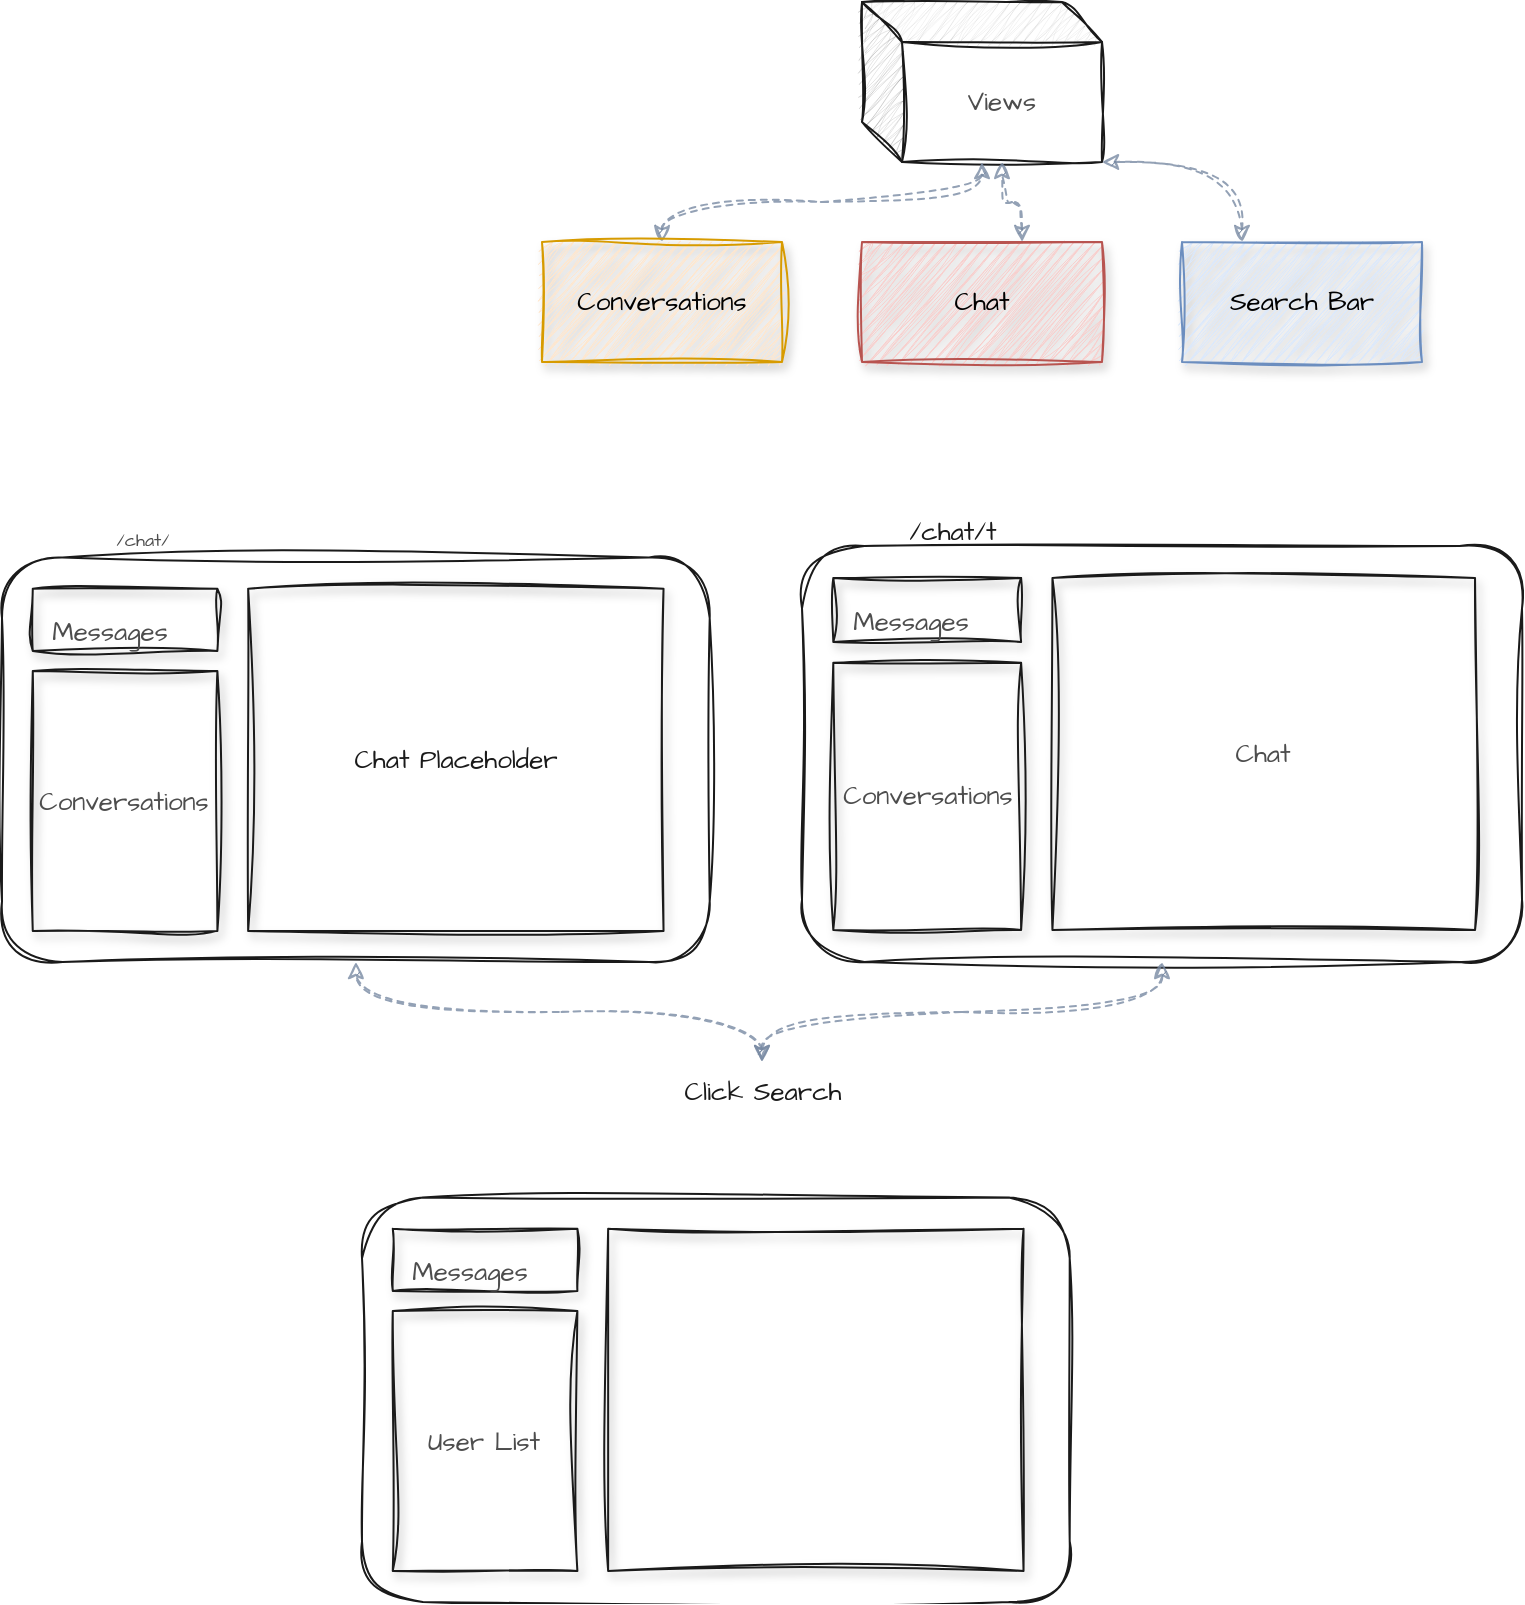 <mxfile version="20.6.0" type="github">
  <diagram id="wtMj7vI80yQPvqa93BeU" name="Strona-1">
    <mxGraphModel dx="2357" dy="615" grid="1" gridSize="10" guides="1" tooltips="1" connect="1" arrows="1" fold="1" page="1" pageScale="1" pageWidth="1169" pageHeight="827" math="0" shadow="0">
      <root>
        <mxCell id="0" />
        <mxCell id="1" parent="0" />
        <mxCell id="JxuWsWS6-s0mUiU3lW4O-2" value="Views" style="shape=cube;whiteSpace=wrap;html=1;boundedLbl=1;backgroundOutline=1;darkOpacity=0.05;darkOpacity2=0.1;rounded=1;shadow=0;glass=1;sketch=1;hachureGap=4;jiggle=2;fillStyle=zigzag;strokeColor=#1A1A1A;fontFamily=Architects Daughter;fontSource=https%3A%2F%2Ffonts.googleapis.com%2Fcss%3Ffamily%3DArchitects%2BDaughter;fontSize=13;fontColor=#4D4D4D;fillColor=none;" vertex="1" parent="1">
          <mxGeometry x="390" y="90" width="120" height="80" as="geometry" />
        </mxCell>
        <mxCell id="JxuWsWS6-s0mUiU3lW4O-8" style="edgeStyle=orthogonalEdgeStyle;curved=1;sketch=1;hachureGap=4;jiggle=2;orthogonalLoop=1;jettySize=auto;html=1;exitX=0.5;exitY=0;exitDx=0;exitDy=0;dashed=1;strokeColor=#788AA3;fontFamily=Architects Daughter;fontSource=https%3A%2F%2Ffonts.googleapis.com%2Fcss%3Ffamily%3DArchitects%2BDaughter;fontSize=13;fontColor=#4D4D4D;startArrow=classic;startFill=1;endArrow=classic;endFill=1;fillColor=#B2C9AB;opacity=80;" edge="1" parent="1" source="JxuWsWS6-s0mUiU3lW4O-3" target="JxuWsWS6-s0mUiU3lW4O-2">
          <mxGeometry relative="1" as="geometry" />
        </mxCell>
        <mxCell id="JxuWsWS6-s0mUiU3lW4O-3" value="Conversations" style="whiteSpace=wrap;html=1;fontSize=13;fontFamily=Architects Daughter;fillColor=#ffe6cc;strokeColor=#d79b00;rounded=0;shadow=1;glass=0;sketch=1;hachureGap=4;jiggle=2;fillStyle=zigzag;fontSource=https%3A%2F%2Ffonts.googleapis.com%2Fcss%3Ffamily%3DArchitects%2BDaughter;" vertex="1" parent="1">
          <mxGeometry x="230" y="210" width="120" height="60" as="geometry" />
        </mxCell>
        <mxCell id="JxuWsWS6-s0mUiU3lW4O-9" style="edgeStyle=orthogonalEdgeStyle;curved=1;sketch=1;hachureGap=4;jiggle=2;orthogonalLoop=1;jettySize=auto;html=1;entryX=0;entryY=0;entryDx=70;entryDy=80;entryPerimeter=0;dashed=1;strokeColor=#788AA3;fontFamily=Architects Daughter;fontSource=https%3A%2F%2Ffonts.googleapis.com%2Fcss%3Ffamily%3DArchitects%2BDaughter;fontSize=13;fontColor=#4D4D4D;startArrow=classic;startFill=1;endArrow=classic;endFill=1;fillColor=#B2C9AB;opacity=80;" edge="1" parent="1" source="JxuWsWS6-s0mUiU3lW4O-4" target="JxuWsWS6-s0mUiU3lW4O-2">
          <mxGeometry relative="1" as="geometry">
            <Array as="points">
              <mxPoint x="470" y="190" />
              <mxPoint x="460" y="190" />
            </Array>
          </mxGeometry>
        </mxCell>
        <mxCell id="JxuWsWS6-s0mUiU3lW4O-4" value="Chat" style="whiteSpace=wrap;html=1;fontSize=13;fontFamily=Architects Daughter;fillColor=#f8cecc;strokeColor=#b85450;rounded=0;shadow=1;glass=0;sketch=1;hachureGap=4;jiggle=2;fillStyle=zigzag;fontSource=https%3A%2F%2Ffonts.googleapis.com%2Fcss%3Ffamily%3DArchitects%2BDaughter;" vertex="1" parent="1">
          <mxGeometry x="390" y="210" width="120" height="60" as="geometry" />
        </mxCell>
        <mxCell id="JxuWsWS6-s0mUiU3lW4O-10" style="edgeStyle=orthogonalEdgeStyle;curved=1;sketch=1;hachureGap=4;jiggle=2;orthogonalLoop=1;jettySize=auto;html=1;entryX=1;entryY=1;entryDx=0;entryDy=0;entryPerimeter=0;dashed=1;strokeColor=#788AA3;fontFamily=Architects Daughter;fontSource=https%3A%2F%2Ffonts.googleapis.com%2Fcss%3Ffamily%3DArchitects%2BDaughter;fontSize=13;fontColor=#4D4D4D;startArrow=classic;startFill=1;endArrow=classic;endFill=1;fillColor=#B2C9AB;opacity=80;" edge="1" parent="1" source="JxuWsWS6-s0mUiU3lW4O-5" target="JxuWsWS6-s0mUiU3lW4O-2">
          <mxGeometry relative="1" as="geometry">
            <Array as="points">
              <mxPoint x="580" y="170" />
            </Array>
          </mxGeometry>
        </mxCell>
        <mxCell id="JxuWsWS6-s0mUiU3lW4O-5" value="Search Bar" style="whiteSpace=wrap;html=1;fontSize=13;fontFamily=Architects Daughter;fillColor=#dae8fc;strokeColor=#6c8ebf;rounded=0;shadow=1;glass=0;sketch=1;hachureGap=4;jiggle=2;fillStyle=zigzag;fontSource=https%3A%2F%2Ffonts.googleapis.com%2Fcss%3Ffamily%3DArchitects%2BDaughter;" vertex="1" parent="1">
          <mxGeometry x="550" y="210" width="120" height="60" as="geometry" />
        </mxCell>
        <mxCell id="JxuWsWS6-s0mUiU3lW4O-20" value="" style="group" vertex="1" connectable="0" parent="1">
          <mxGeometry x="-40" y="360" width="400" height="210" as="geometry" />
        </mxCell>
        <mxCell id="JxuWsWS6-s0mUiU3lW4O-13" value="" style="whiteSpace=wrap;html=1;rounded=1;shadow=0;glass=1;sketch=1;hachureGap=4;jiggle=2;fillStyle=zigzag;strokeColor=#1A1A1A;fontFamily=Architects Daughter;fontSource=https%3A%2F%2Ffonts.googleapis.com%2Fcss%3Ffamily%3DArchitects%2BDaughter;fontSize=13;fontColor=#4D4D4D;fillColor=none;" vertex="1" parent="JxuWsWS6-s0mUiU3lW4O-20">
          <mxGeometry y="7.778" width="353.846" height="202.222" as="geometry" />
        </mxCell>
        <mxCell id="JxuWsWS6-s0mUiU3lW4O-15" value="&lt;font color=&quot;#1A1A1A&quot;&gt;Chat Placeholder&lt;/font&gt;" style="rounded=0;whiteSpace=wrap;html=1;shadow=1;glass=0;sketch=1;hachureGap=4;jiggle=2;fillStyle=zigzag;strokeColor=#1A1A1A;fontFamily=Architects Daughter;fontSource=https%3A%2F%2Ffonts.googleapis.com%2Fcss%3Ffamily%3DArchitects%2BDaughter;fontSize=13;fontColor=#4D4D4D;fillColor=none;" vertex="1" parent="JxuWsWS6-s0mUiU3lW4O-20">
          <mxGeometry x="123.077" y="23.333" width="207.692" height="171.111" as="geometry" />
        </mxCell>
        <mxCell id="JxuWsWS6-s0mUiU3lW4O-16" value="Conversations" style="rounded=0;whiteSpace=wrap;html=1;shadow=1;glass=0;sketch=1;hachureGap=4;jiggle=2;fillStyle=zigzag;strokeColor=#1A1A1A;fontFamily=Architects Daughter;fontSource=https%3A%2F%2Ffonts.googleapis.com%2Fcss%3Ffamily%3DArchitects%2BDaughter;fontSize=13;fontColor=#4D4D4D;fillColor=none;" vertex="1" parent="JxuWsWS6-s0mUiU3lW4O-20">
          <mxGeometry x="15.385" y="64.556" width="92.308" height="129.889" as="geometry" />
        </mxCell>
        <mxCell id="JxuWsWS6-s0mUiU3lW4O-48" value="" style="group" vertex="1" connectable="0" parent="JxuWsWS6-s0mUiU3lW4O-20">
          <mxGeometry x="15.385" y="23.333" width="92.308" height="31.111" as="geometry" />
        </mxCell>
        <mxCell id="JxuWsWS6-s0mUiU3lW4O-17" value="" style="rounded=0;whiteSpace=wrap;html=1;shadow=1;glass=0;sketch=1;hachureGap=4;jiggle=2;fillStyle=zigzag;strokeColor=#1A1A1A;fontFamily=Architects Daughter;fontSource=https%3A%2F%2Ffonts.googleapis.com%2Fcss%3Ffamily%3DArchitects%2BDaughter;fontSize=13;fontColor=#4D4D4D;fillColor=none;" vertex="1" parent="JxuWsWS6-s0mUiU3lW4O-48">
          <mxGeometry width="92.308" height="31.111" as="geometry" />
        </mxCell>
        <mxCell id="JxuWsWS6-s0mUiU3lW4O-44" value="" style="shape=image;verticalLabelPosition=bottom;labelBackgroundColor=default;verticalAlign=top;aspect=fixed;imageAspect=0;image=https://cdn-icons-png.flaticon.com/512/3917/3917754.png;" vertex="1" parent="JxuWsWS6-s0mUiU3lW4O-48">
          <mxGeometry x="76.923" y="5.833" width="5.833" height="5.833" as="geometry" />
        </mxCell>
        <mxCell id="JxuWsWS6-s0mUiU3lW4O-45" value="&lt;font style=&quot;font-size: 13px;&quot;&gt;Messages&lt;/font&gt;" style="text;html=1;strokeColor=none;fillColor=none;align=center;verticalAlign=middle;whiteSpace=wrap;rounded=0;shadow=1;glass=0;sketch=1;hachureGap=4;jiggle=2;fillStyle=zigzag;fontFamily=Architects Daughter;fontSource=https%3A%2F%2Ffonts.googleapis.com%2Fcss%3Ffamily%3DArchitects%2BDaughter;fontSize=9;fontColor=#4D4D4D;" vertex="1" parent="JxuWsWS6-s0mUiU3lW4O-48">
          <mxGeometry x="7.692" y="11.667" width="61.538" height="19.442" as="geometry" />
        </mxCell>
        <mxCell id="JxuWsWS6-s0mUiU3lW4O-22" value="/chat/" style="text;html=1;align=center;verticalAlign=middle;resizable=0;points=[];autosize=1;strokeColor=none;fillColor=none;fontSize=9;fontFamily=Architects Daughter;fontColor=#4D4D4D;sketch=1;hachureGap=4;jiggle=2;fontSource=https%3A%2F%2Ffonts.googleapis.com%2Fcss%3Ffamily%3DArchitects%2BDaughter;" vertex="1" parent="1">
          <mxGeometry x="5" y="350" width="50" height="20" as="geometry" />
        </mxCell>
        <mxCell id="JxuWsWS6-s0mUiU3lW4O-53" value="" style="group" vertex="1" connectable="0" parent="1">
          <mxGeometry x="360" y="350" width="360" height="220" as="geometry" />
        </mxCell>
        <mxCell id="JxuWsWS6-s0mUiU3lW4O-23" value="" style="whiteSpace=wrap;html=1;rounded=1;shadow=0;glass=1;sketch=1;hachureGap=4;jiggle=2;fillStyle=zigzag;strokeColor=#1A1A1A;fontFamily=Architects Daughter;fontSource=https%3A%2F%2Ffonts.googleapis.com%2Fcss%3Ffamily%3DArchitects%2BDaughter;fontSize=13;fontColor=#4D4D4D;fillColor=none;" vertex="1" parent="JxuWsWS6-s0mUiU3lW4O-53">
          <mxGeometry y="12.002" width="360" height="207.998" as="geometry" />
        </mxCell>
        <mxCell id="JxuWsWS6-s0mUiU3lW4O-24" value="Chat" style="rounded=0;whiteSpace=wrap;html=1;shadow=1;glass=0;sketch=1;hachureGap=4;jiggle=2;fillStyle=zigzag;strokeColor=#1A1A1A;fontFamily=Architects Daughter;fontSource=https%3A%2F%2Ffonts.googleapis.com%2Fcss%3Ffamily%3DArchitects%2BDaughter;fontSize=13;fontColor=#4D4D4D;fillColor=none;" vertex="1" parent="JxuWsWS6-s0mUiU3lW4O-53">
          <mxGeometry x="125.217" y="28.002" width="211.304" height="175.998" as="geometry" />
        </mxCell>
        <mxCell id="JxuWsWS6-s0mUiU3lW4O-25" value="Conversations" style="rounded=0;whiteSpace=wrap;html=1;shadow=1;glass=0;sketch=1;hachureGap=4;jiggle=2;fillStyle=zigzag;strokeColor=#1A1A1A;fontFamily=Architects Daughter;fontSource=https%3A%2F%2Ffonts.googleapis.com%2Fcss%3Ffamily%3DArchitects%2BDaughter;fontSize=13;fontColor=#4D4D4D;fillColor=none;" vertex="1" parent="JxuWsWS6-s0mUiU3lW4O-53">
          <mxGeometry x="15.652" y="70.401" width="93.913" height="133.599" as="geometry" />
        </mxCell>
        <mxCell id="JxuWsWS6-s0mUiU3lW4O-49" value="" style="group" vertex="1" connectable="0" parent="JxuWsWS6-s0mUiU3lW4O-53">
          <mxGeometry x="15.652" y="28.002" width="93.913" height="32.0" as="geometry" />
        </mxCell>
        <mxCell id="JxuWsWS6-s0mUiU3lW4O-50" value="" style="rounded=0;whiteSpace=wrap;html=1;shadow=1;glass=0;sketch=1;hachureGap=4;jiggle=2;fillStyle=zigzag;strokeColor=#1A1A1A;fontFamily=Architects Daughter;fontSource=https%3A%2F%2Ffonts.googleapis.com%2Fcss%3Ffamily%3DArchitects%2BDaughter;fontSize=13;fontColor=#4D4D4D;fillColor=none;" vertex="1" parent="JxuWsWS6-s0mUiU3lW4O-49">
          <mxGeometry width="93.913" height="32.0" as="geometry" />
        </mxCell>
        <mxCell id="JxuWsWS6-s0mUiU3lW4O-51" value="" style="shape=image;verticalLabelPosition=bottom;labelBackgroundColor=default;verticalAlign=top;aspect=fixed;imageAspect=0;image=https://cdn-icons-png.flaticon.com/512/3917/3917754.png;" vertex="1" parent="JxuWsWS6-s0mUiU3lW4O-49">
          <mxGeometry x="78.261" y="6.0" width="6.0" height="6.0" as="geometry" />
        </mxCell>
        <mxCell id="JxuWsWS6-s0mUiU3lW4O-52" value="&lt;font style=&quot;font-size: 13px;&quot;&gt;Messages&lt;/font&gt;" style="text;html=1;strokeColor=none;fillColor=none;align=center;verticalAlign=middle;whiteSpace=wrap;rounded=0;shadow=1;glass=0;sketch=1;hachureGap=4;jiggle=2;fillStyle=zigzag;fontFamily=Architects Daughter;fontSource=https%3A%2F%2Ffonts.googleapis.com%2Fcss%3Ffamily%3DArchitects%2BDaughter;fontSize=9;fontColor=#4D4D4D;" vertex="1" parent="JxuWsWS6-s0mUiU3lW4O-49">
          <mxGeometry x="7.826" y="12.0" width="62.609" height="19.998" as="geometry" />
        </mxCell>
        <mxCell id="JxuWsWS6-s0mUiU3lW4O-54" value="&lt;font color=&quot;#1A1A1A&quot;&gt;/chat/t&lt;/font&gt;" style="text;html=1;align=center;verticalAlign=middle;resizable=0;points=[];autosize=1;strokeColor=none;fillColor=none;fontSize=13;fontFamily=Architects Daughter;fontColor=#FFB570;sketch=1;hachureGap=4;jiggle=2;fontSource=https%3A%2F%2Ffonts.googleapis.com%2Fcss%3Ffamily%3DArchitects%2BDaughter;" vertex="1" parent="JxuWsWS6-s0mUiU3lW4O-53">
          <mxGeometry x="39.57" y="-10" width="70" height="30" as="geometry" />
        </mxCell>
        <mxCell id="JxuWsWS6-s0mUiU3lW4O-56" style="edgeStyle=orthogonalEdgeStyle;curved=1;sketch=1;hachureGap=4;jiggle=2;orthogonalLoop=1;jettySize=auto;html=1;entryX=0.5;entryY=1;entryDx=0;entryDy=0;dashed=1;strokeColor=#788AA3;fontFamily=Architects Daughter;fontSource=https%3A%2F%2Ffonts.googleapis.com%2Fcss%3Ffamily%3DArchitects%2BDaughter;fontSize=13;fontColor=#1A1A1A;startArrow=classic;startFill=1;endArrow=classic;endFill=1;fillColor=#B2C9AB;opacity=80;" edge="1" parent="1" source="JxuWsWS6-s0mUiU3lW4O-55" target="JxuWsWS6-s0mUiU3lW4O-13">
          <mxGeometry relative="1" as="geometry" />
        </mxCell>
        <mxCell id="JxuWsWS6-s0mUiU3lW4O-57" style="edgeStyle=orthogonalEdgeStyle;curved=1;sketch=1;hachureGap=4;jiggle=2;orthogonalLoop=1;jettySize=auto;html=1;entryX=0.5;entryY=1;entryDx=0;entryDy=0;dashed=1;strokeColor=#788AA3;fontFamily=Architects Daughter;fontSource=https%3A%2F%2Ffonts.googleapis.com%2Fcss%3Ffamily%3DArchitects%2BDaughter;fontSize=13;fontColor=#1A1A1A;startArrow=classic;startFill=1;endArrow=classic;endFill=1;fillColor=#B2C9AB;opacity=80;" edge="1" parent="1" source="JxuWsWS6-s0mUiU3lW4O-55" target="JxuWsWS6-s0mUiU3lW4O-23">
          <mxGeometry relative="1" as="geometry" />
        </mxCell>
        <mxCell id="JxuWsWS6-s0mUiU3lW4O-55" value="Click Search" style="text;html=1;align=center;verticalAlign=middle;resizable=0;points=[];autosize=1;strokeColor=none;fillColor=none;fontSize=13;fontFamily=Architects Daughter;fontColor=#1A1A1A;sketch=1;hachureGap=4;jiggle=2;fontSource=https%3A%2F%2Ffonts.googleapis.com%2Fcss%3Ffamily%3DArchitects%2BDaughter;" vertex="1" parent="1">
          <mxGeometry x="290" y="620" width="100" height="30" as="geometry" />
        </mxCell>
        <mxCell id="JxuWsWS6-s0mUiU3lW4O-58" value="" style="group" vertex="1" connectable="0" parent="1">
          <mxGeometry x="140" y="680" width="400" height="210" as="geometry" />
        </mxCell>
        <mxCell id="JxuWsWS6-s0mUiU3lW4O-59" value="" style="whiteSpace=wrap;html=1;rounded=1;shadow=0;glass=1;sketch=1;hachureGap=4;jiggle=2;fillStyle=zigzag;strokeColor=#1A1A1A;fontFamily=Architects Daughter;fontSource=https%3A%2F%2Ffonts.googleapis.com%2Fcss%3Ffamily%3DArchitects%2BDaughter;fontSize=13;fontColor=#4D4D4D;fillColor=none;" vertex="1" parent="JxuWsWS6-s0mUiU3lW4O-58">
          <mxGeometry y="7.778" width="353.846" height="202.222" as="geometry" />
        </mxCell>
        <mxCell id="JxuWsWS6-s0mUiU3lW4O-60" value="" style="rounded=0;whiteSpace=wrap;html=1;shadow=1;glass=0;sketch=1;hachureGap=4;jiggle=2;fillStyle=zigzag;strokeColor=#1A1A1A;fontFamily=Architects Daughter;fontSource=https%3A%2F%2Ffonts.googleapis.com%2Fcss%3Ffamily%3DArchitects%2BDaughter;fontSize=13;fontColor=#4D4D4D;fillColor=none;" vertex="1" parent="JxuWsWS6-s0mUiU3lW4O-58">
          <mxGeometry x="123.077" y="23.333" width="207.692" height="171.111" as="geometry" />
        </mxCell>
        <mxCell id="JxuWsWS6-s0mUiU3lW4O-61" value="User List" style="rounded=0;whiteSpace=wrap;html=1;shadow=1;glass=0;sketch=1;hachureGap=4;jiggle=2;fillStyle=zigzag;strokeColor=#1A1A1A;fontFamily=Architects Daughter;fontSource=https%3A%2F%2Ffonts.googleapis.com%2Fcss%3Ffamily%3DArchitects%2BDaughter;fontSize=13;fontColor=#4D4D4D;fillColor=none;" vertex="1" parent="JxuWsWS6-s0mUiU3lW4O-58">
          <mxGeometry x="15.385" y="64.556" width="92.308" height="129.889" as="geometry" />
        </mxCell>
        <mxCell id="JxuWsWS6-s0mUiU3lW4O-62" value="" style="group" vertex="1" connectable="0" parent="JxuWsWS6-s0mUiU3lW4O-58">
          <mxGeometry x="15.385" y="23.333" width="92.308" height="31.111" as="geometry" />
        </mxCell>
        <mxCell id="JxuWsWS6-s0mUiU3lW4O-63" value="" style="rounded=0;whiteSpace=wrap;html=1;shadow=1;glass=0;sketch=1;hachureGap=4;jiggle=2;fillStyle=zigzag;strokeColor=#1A1A1A;fontFamily=Architects Daughter;fontSource=https%3A%2F%2Ffonts.googleapis.com%2Fcss%3Ffamily%3DArchitects%2BDaughter;fontSize=13;fontColor=#4D4D4D;fillColor=none;" vertex="1" parent="JxuWsWS6-s0mUiU3lW4O-62">
          <mxGeometry width="92.308" height="31.111" as="geometry" />
        </mxCell>
        <mxCell id="JxuWsWS6-s0mUiU3lW4O-64" value="" style="shape=image;verticalLabelPosition=bottom;labelBackgroundColor=default;verticalAlign=top;aspect=fixed;imageAspect=0;image=https://cdn-icons-png.flaticon.com/512/3917/3917754.png;" vertex="1" parent="JxuWsWS6-s0mUiU3lW4O-62">
          <mxGeometry x="76.923" y="5.833" width="5.833" height="5.833" as="geometry" />
        </mxCell>
        <mxCell id="JxuWsWS6-s0mUiU3lW4O-65" value="&lt;font style=&quot;font-size: 13px;&quot;&gt;Messages&lt;/font&gt;" style="text;html=1;strokeColor=none;fillColor=none;align=center;verticalAlign=middle;whiteSpace=wrap;rounded=0;shadow=1;glass=0;sketch=1;hachureGap=4;jiggle=2;fillStyle=zigzag;fontFamily=Architects Daughter;fontSource=https%3A%2F%2Ffonts.googleapis.com%2Fcss%3Ffamily%3DArchitects%2BDaughter;fontSize=9;fontColor=#4D4D4D;" vertex="1" parent="JxuWsWS6-s0mUiU3lW4O-62">
          <mxGeometry x="7.692" y="11.667" width="61.538" height="19.442" as="geometry" />
        </mxCell>
      </root>
    </mxGraphModel>
  </diagram>
</mxfile>
